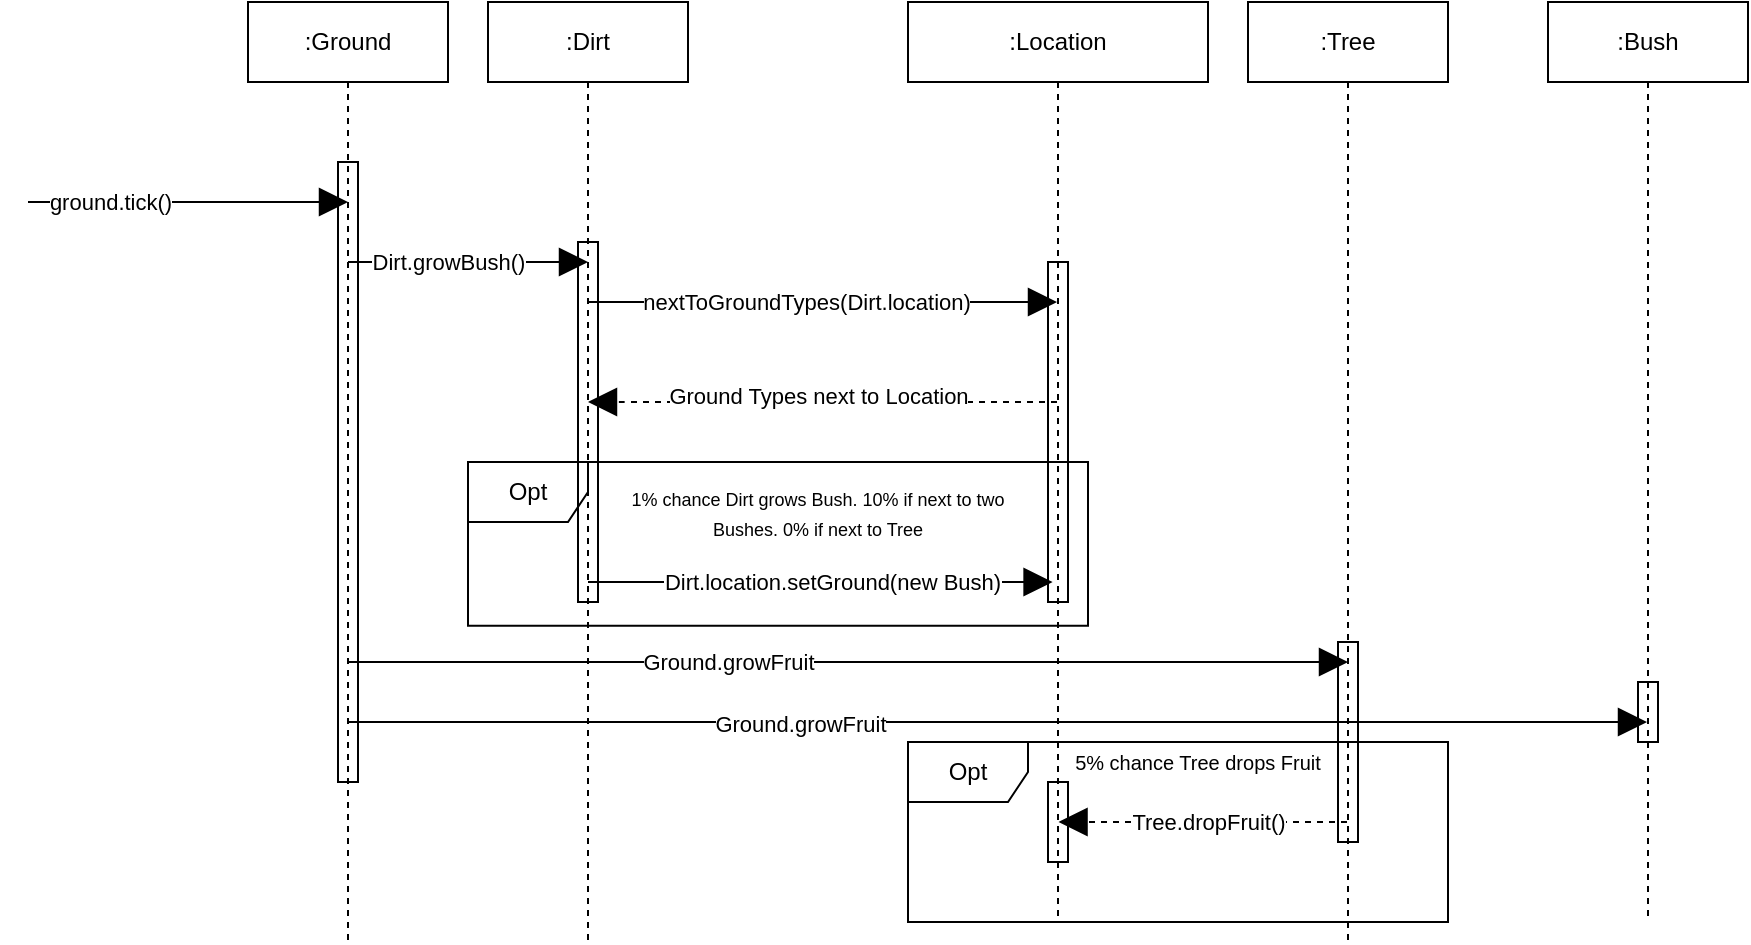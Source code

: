 <mxfile version="14.6.5" type="device"><diagram id="gHKo0-DO4P_YXGZKmAop" name="Page-1"><mxGraphModel dx="1178" dy="659" grid="1" gridSize="10" guides="1" tooltips="1" connect="1" arrows="1" fold="1" page="1" pageScale="1" pageWidth="1169" pageHeight="827" math="0" shadow="0"><root><mxCell id="0"/><mxCell id="1" parent="0"/><mxCell id="Q2F0Bj_GXOC_7rkDKf68-44" value="" style="html=1;points=[];perimeter=orthogonalPerimeter;" vertex="1" parent="1"><mxGeometry x="195" y="190" width="10" height="310" as="geometry"/></mxCell><mxCell id="Q2F0Bj_GXOC_7rkDKf68-1" value=":Ground" style="shape=umlLifeline;perimeter=lifelinePerimeter;whiteSpace=wrap;html=1;container=0;collapsible=0;recursiveResize=0;outlineConnect=0;" vertex="1" parent="1"><mxGeometry x="150" y="110" width="100" height="470" as="geometry"/></mxCell><mxCell id="Q2F0Bj_GXOC_7rkDKf68-2" value="" style="endArrow=block;endFill=1;endSize=12;html=1;" edge="1" parent="1"><mxGeometry width="160" relative="1" as="geometry"><mxPoint x="40" y="210" as="sourcePoint"/><mxPoint x="200" y="210" as="targetPoint"/></mxGeometry></mxCell><mxCell id="Q2F0Bj_GXOC_7rkDKf68-3" value="ground.tick()" style="edgeLabel;html=1;align=center;verticalAlign=middle;resizable=0;points=[];" vertex="1" connectable="0" parent="Q2F0Bj_GXOC_7rkDKf68-2"><mxGeometry x="-0.487" relative="1" as="geometry"><mxPoint as="offset"/></mxGeometry></mxCell><mxCell id="Q2F0Bj_GXOC_7rkDKf68-6" value=":Dirt" style="shape=umlLifeline;perimeter=lifelinePerimeter;whiteSpace=wrap;html=1;container=1;collapsible=0;recursiveResize=0;outlineConnect=0;" vertex="1" parent="1"><mxGeometry x="270" y="110" width="100" height="470" as="geometry"/></mxCell><mxCell id="Q2F0Bj_GXOC_7rkDKf68-10" value="" style="endArrow=block;endFill=1;endSize=12;html=1;" edge="1" parent="Q2F0Bj_GXOC_7rkDKf68-6" target="Q2F0Bj_GXOC_7rkDKf68-8"><mxGeometry width="160" relative="1" as="geometry"><mxPoint x="50" y="150" as="sourcePoint"/><mxPoint x="210" y="150" as="targetPoint"/></mxGeometry></mxCell><mxCell id="Q2F0Bj_GXOC_7rkDKf68-11" value="nextToGroundTypes(Dirt.location)" style="edgeLabel;html=1;align=center;verticalAlign=middle;resizable=0;points=[];" vertex="1" connectable="0" parent="Q2F0Bj_GXOC_7rkDKf68-10"><mxGeometry x="-0.514" y="-2" relative="1" as="geometry"><mxPoint x="52" y="-2" as="offset"/></mxGeometry></mxCell><mxCell id="Q2F0Bj_GXOC_7rkDKf68-8" value=":Location" style="shape=umlLifeline;perimeter=lifelinePerimeter;whiteSpace=wrap;html=1;container=0;collapsible=0;recursiveResize=0;outlineConnect=0;" vertex="1" parent="1"><mxGeometry x="480" y="110" width="150" height="460" as="geometry"/></mxCell><mxCell id="Q2F0Bj_GXOC_7rkDKf68-12" value="" style="endArrow=block;dashed=1;endFill=1;endSize=12;html=1;" edge="1" parent="1" source="Q2F0Bj_GXOC_7rkDKf68-8" target="Q2F0Bj_GXOC_7rkDKf68-6"><mxGeometry width="160" relative="1" as="geometry"><mxPoint x="360" y="330" as="sourcePoint"/><mxPoint x="400" y="330" as="targetPoint"/><Array as="points"><mxPoint x="330" y="310"/></Array></mxGeometry></mxCell><mxCell id="Q2F0Bj_GXOC_7rkDKf68-13" value="Ground Types next to Location" style="edgeLabel;html=1;align=center;verticalAlign=middle;resizable=0;points=[];" vertex="1" connectable="0" parent="Q2F0Bj_GXOC_7rkDKf68-12"><mxGeometry x="0.376" y="-3" relative="1" as="geometry"><mxPoint x="42" as="offset"/></mxGeometry></mxCell><mxCell id="Q2F0Bj_GXOC_7rkDKf68-16" value="" style="endArrow=block;endFill=1;endSize=12;html=1;" edge="1" parent="1"><mxGeometry width="160" relative="1" as="geometry"><mxPoint x="320" y="400" as="sourcePoint"/><mxPoint x="552.29" y="400" as="targetPoint"/><Array as="points"><mxPoint x="343.79" y="400"/><mxPoint x="543.79" y="400"/></Array></mxGeometry></mxCell><mxCell id="Q2F0Bj_GXOC_7rkDKf68-19" value="Dirt.location.setGround(new Bush)" style="edgeLabel;html=1;align=center;verticalAlign=middle;resizable=0;points=[];" vertex="1" connectable="0" parent="Q2F0Bj_GXOC_7rkDKf68-16"><mxGeometry x="-0.476" relative="1" as="geometry"><mxPoint x="61" as="offset"/></mxGeometry></mxCell><mxCell id="Q2F0Bj_GXOC_7rkDKf68-18" value="&lt;font style=&quot;font-size: 9px&quot;&gt;1% chance Dirt grows Bush. 10% if next to two Bushes. 0% if next to Tree&lt;/font&gt;" style="text;html=1;strokeColor=none;fillColor=none;align=center;verticalAlign=middle;whiteSpace=wrap;rounded=0;" vertex="1" parent="1"><mxGeometry x="330" y="355" width="210" height="20" as="geometry"/></mxCell><mxCell id="Q2F0Bj_GXOC_7rkDKf68-22" value=":Tree" style="shape=umlLifeline;perimeter=lifelinePerimeter;whiteSpace=wrap;html=1;container=1;collapsible=0;recursiveResize=0;outlineConnect=0;" vertex="1" parent="1"><mxGeometry x="650" y="110" width="100" height="470" as="geometry"/></mxCell><mxCell id="Q2F0Bj_GXOC_7rkDKf68-48" value="" style="html=1;points=[];perimeter=orthogonalPerimeter;fillColor=none;gradientColor=#ffffff;" vertex="1" parent="Q2F0Bj_GXOC_7rkDKf68-22"><mxGeometry x="45" y="320" width="10" height="100" as="geometry"/></mxCell><mxCell id="Q2F0Bj_GXOC_7rkDKf68-26" value=":Bush" style="shape=umlLifeline;perimeter=lifelinePerimeter;whiteSpace=wrap;html=1;container=1;collapsible=0;recursiveResize=0;outlineConnect=0;" vertex="1" parent="1"><mxGeometry x="800" y="110" width="100" height="460" as="geometry"/></mxCell><mxCell id="Q2F0Bj_GXOC_7rkDKf68-49" value="" style="html=1;points=[];perimeter=orthogonalPerimeter;fillColor=none;gradientColor=#ffffff;" vertex="1" parent="Q2F0Bj_GXOC_7rkDKf68-26"><mxGeometry x="45" y="340" width="10" height="30" as="geometry"/></mxCell><mxCell id="Q2F0Bj_GXOC_7rkDKf68-33" value="Opt" style="shape=umlFrame;whiteSpace=wrap;html=1;" vertex="1" parent="1"><mxGeometry x="480" y="480" width="270" height="90" as="geometry"/></mxCell><mxCell id="Q2F0Bj_GXOC_7rkDKf68-30" value="" style="endArrow=block;dashed=1;endFill=1;endSize=12;html=1;" edge="1" parent="1"><mxGeometry width="160" relative="1" as="geometry"><mxPoint x="699.5" y="520" as="sourcePoint"/><mxPoint x="555.267" y="520" as="targetPoint"/><Array as="points"><mxPoint x="630" y="520"/></Array></mxGeometry></mxCell><mxCell id="Q2F0Bj_GXOC_7rkDKf68-31" value="Tree.dropFruit()" style="edgeLabel;html=1;align=center;verticalAlign=middle;resizable=0;points=[];" vertex="1" connectable="0" parent="Q2F0Bj_GXOC_7rkDKf68-30"><mxGeometry x="0.308" y="-1" relative="1" as="geometry"><mxPoint x="25" y="1" as="offset"/></mxGeometry></mxCell><mxCell id="Q2F0Bj_GXOC_7rkDKf68-40" value="&lt;font style=&quot;font-size: 10px&quot;&gt;5% chance Tree drops Fruit&lt;/font&gt;" style="text;html=1;strokeColor=none;fillColor=none;align=center;verticalAlign=middle;whiteSpace=wrap;rounded=0;" vertex="1" parent="1"><mxGeometry x="560" y="480" width="130" height="20" as="geometry"/></mxCell><mxCell id="Q2F0Bj_GXOC_7rkDKf68-23" value="" style="endArrow=block;endFill=1;endSize=12;html=1;" edge="1" parent="1" source="Q2F0Bj_GXOC_7rkDKf68-1"><mxGeometry width="160" relative="1" as="geometry"><mxPoint x="210.429" y="440" as="sourcePoint"/><mxPoint x="700" y="440" as="targetPoint"/><Array as="points"><mxPoint x="250.5" y="440"/><mxPoint x="470.5" y="440"/></Array></mxGeometry></mxCell><mxCell id="Q2F0Bj_GXOC_7rkDKf68-24" value="Ground.growFruit" style="edgeLabel;html=1;align=center;verticalAlign=middle;resizable=0;points=[];" vertex="1" connectable="0" parent="Q2F0Bj_GXOC_7rkDKf68-23"><mxGeometry x="-0.284" relative="1" as="geometry"><mxPoint x="11" as="offset"/></mxGeometry></mxCell><mxCell id="Q2F0Bj_GXOC_7rkDKf68-25" value="" style="endArrow=block;endFill=1;endSize=12;html=1;" edge="1" parent="1" source="Q2F0Bj_GXOC_7rkDKf68-1" target="Q2F0Bj_GXOC_7rkDKf68-26"><mxGeometry width="160" relative="1" as="geometry"><mxPoint x="200" y="430" as="sourcePoint"/><mxPoint x="360" y="430" as="targetPoint"/><Array as="points"><mxPoint x="530" y="470"/></Array></mxGeometry></mxCell><mxCell id="Q2F0Bj_GXOC_7rkDKf68-27" value="Ground.growFruit" style="edgeLabel;html=1;align=center;verticalAlign=middle;resizable=0;points=[];" vertex="1" connectable="0" parent="Q2F0Bj_GXOC_7rkDKf68-25"><mxGeometry x="-0.496" y="-1" relative="1" as="geometry"><mxPoint x="62" as="offset"/></mxGeometry></mxCell><mxCell id="Q2F0Bj_GXOC_7rkDKf68-17" value="Opt" style="shape=umlFrame;whiteSpace=wrap;html=1;" vertex="1" parent="1"><mxGeometry x="260" y="340" width="310" height="81.87" as="geometry"/></mxCell><mxCell id="Q2F0Bj_GXOC_7rkDKf68-5" value="" style="endArrow=block;endFill=1;endSize=12;html=1;" edge="1" parent="1"><mxGeometry x="150" y="110" width="160" as="geometry"><mxPoint x="200" y="240" as="sourcePoint"/><mxPoint x="320" y="240" as="targetPoint"/></mxGeometry></mxCell><mxCell id="Q2F0Bj_GXOC_7rkDKf68-9" value="Dirt.growBush()" style="edgeLabel;html=1;align=center;verticalAlign=middle;resizable=0;points=[];" vertex="1" connectable="0" parent="Q2F0Bj_GXOC_7rkDKf68-5"><mxGeometry x="-0.321" relative="1" as="geometry"><mxPoint x="9" as="offset"/></mxGeometry></mxCell><mxCell id="Q2F0Bj_GXOC_7rkDKf68-45" value="" style="html=1;points=[];perimeter=orthogonalPerimeter;gradientColor=#ffffff;fillColor=none;" vertex="1" parent="1"><mxGeometry x="315" y="230" width="10" height="180" as="geometry"/></mxCell><mxCell id="Q2F0Bj_GXOC_7rkDKf68-46" value="" style="html=1;points=[];perimeter=orthogonalPerimeter;fillColor=none;gradientColor=#ffffff;" vertex="1" parent="1"><mxGeometry x="550" y="240" width="10" height="170" as="geometry"/></mxCell><mxCell id="Q2F0Bj_GXOC_7rkDKf68-47" value="" style="html=1;points=[];perimeter=orthogonalPerimeter;fillColor=none;gradientColor=#ffffff;" vertex="1" parent="1"><mxGeometry x="550" y="500" width="10" height="40" as="geometry"/></mxCell></root></mxGraphModel></diagram></mxfile>